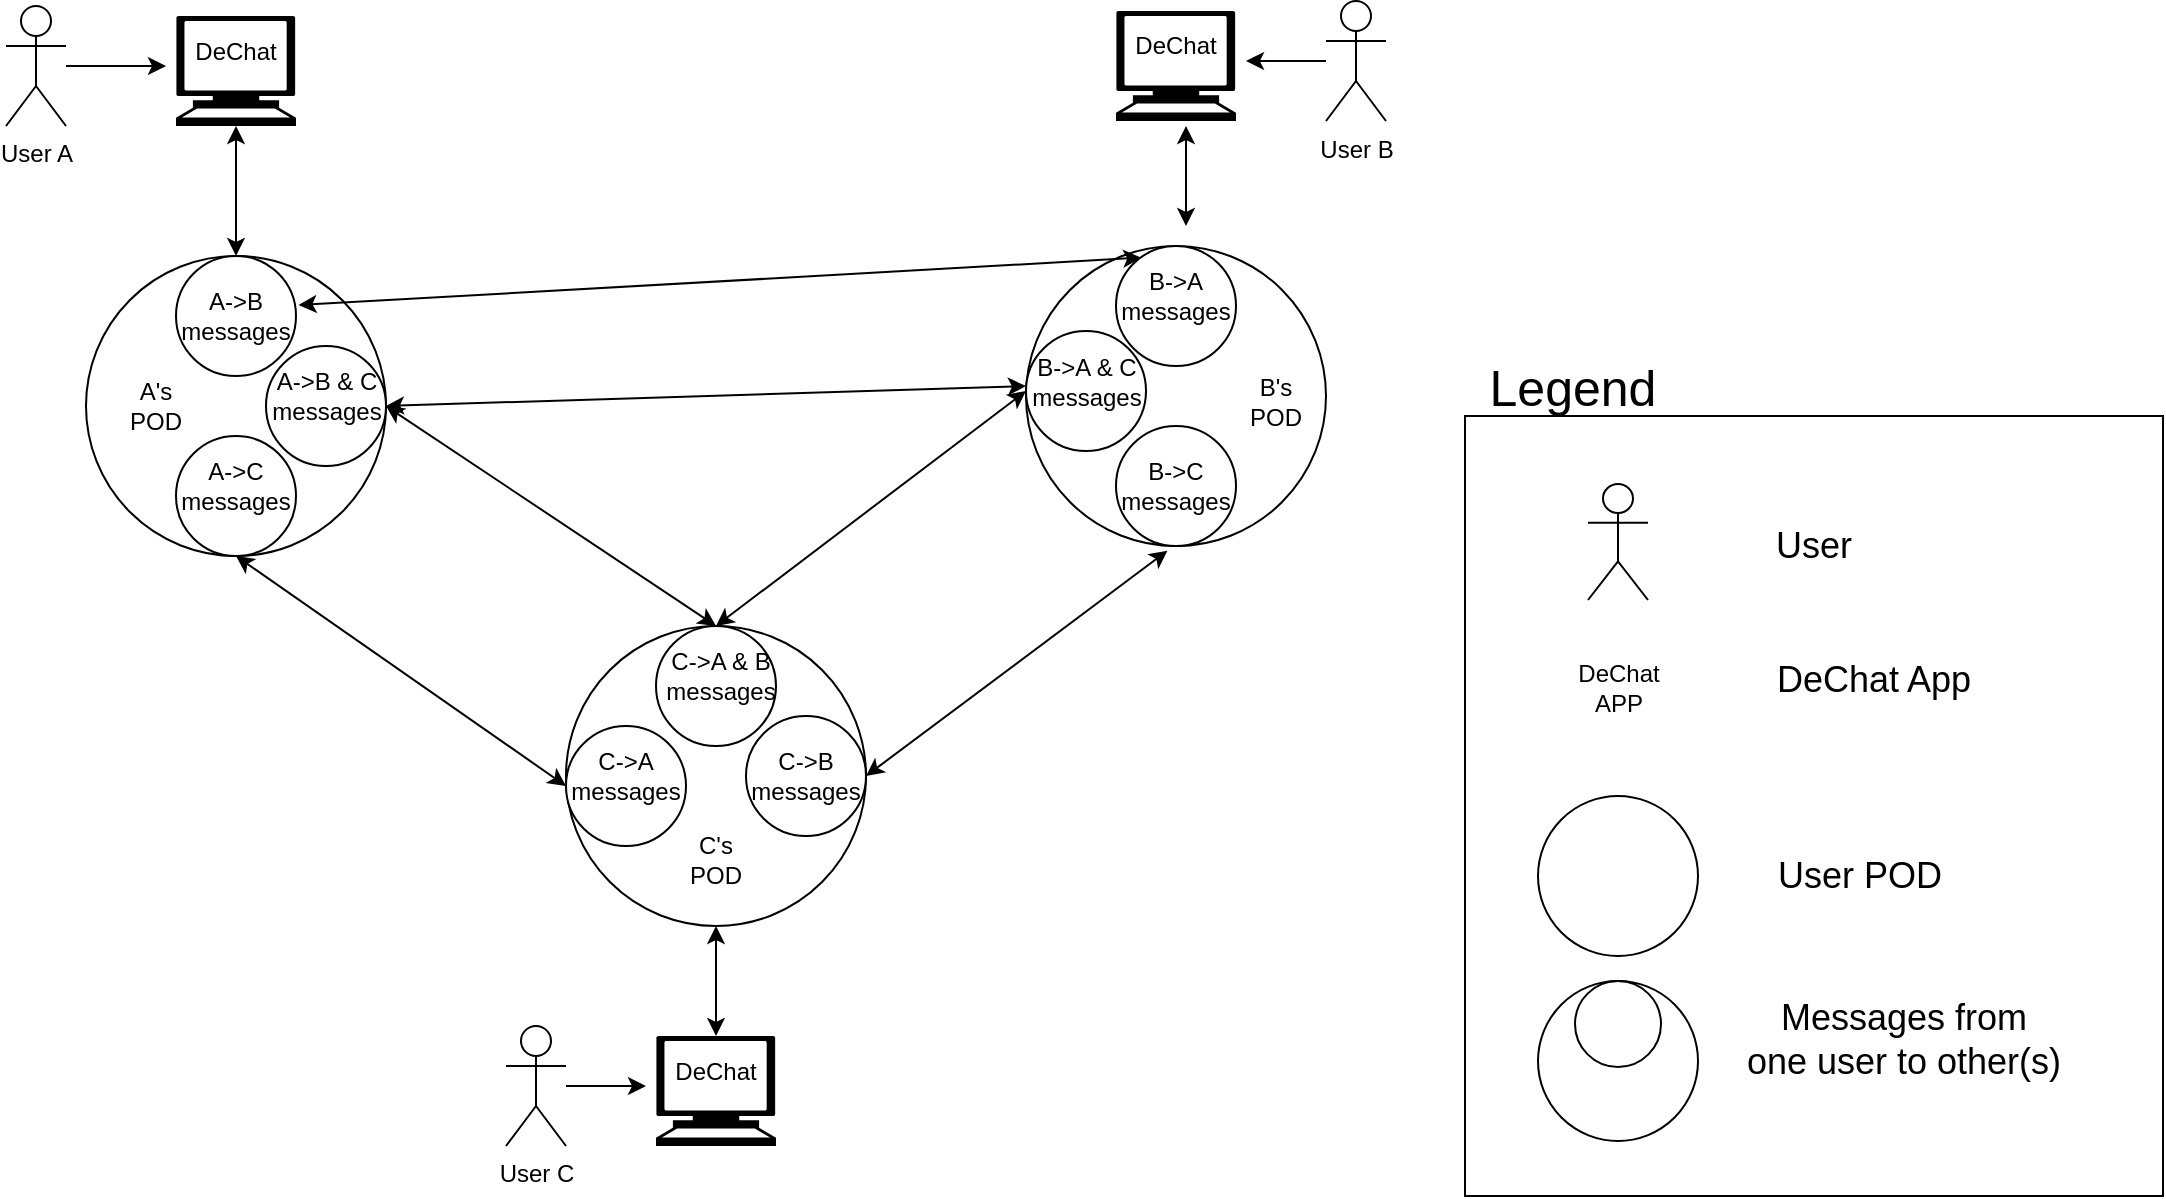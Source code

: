 <mxfile version="10.6.3" type="device"><diagram id="Z5ZvhtO81KpX5nN7uiOV" name="Page-1"><mxGraphModel dx="1640" dy="933" grid="1" gridSize="10" guides="1" tooltips="1" connect="1" arrows="1" fold="1" page="1" pageScale="1" pageWidth="1169" pageHeight="827" math="0" shadow="0"><root><mxCell id="0"/><mxCell id="1" parent="0"/><mxCell id="i9s9jBJ48s3NQCCu7EfO-53" style="edgeStyle=orthogonalEdgeStyle;rounded=0;orthogonalLoop=1;jettySize=auto;html=1;" edge="1" parent="1" source="i9s9jBJ48s3NQCCu7EfO-1"><mxGeometry relative="1" as="geometry"><mxPoint x="170" y="170" as="targetPoint"/></mxGeometry></mxCell><mxCell id="i9s9jBJ48s3NQCCu7EfO-1" value="&lt;div&gt;User A&lt;/div&gt;" style="shape=umlActor;verticalLabelPosition=bottom;labelBackgroundColor=#ffffff;verticalAlign=top;html=1;outlineConnect=0;" vertex="1" parent="1"><mxGeometry x="90" y="140" width="30" height="60" as="geometry"/></mxCell><mxCell id="i9s9jBJ48s3NQCCu7EfO-56" style="edgeStyle=orthogonalEdgeStyle;rounded=0;orthogonalLoop=1;jettySize=auto;html=1;" edge="1" parent="1" source="i9s9jBJ48s3NQCCu7EfO-2"><mxGeometry relative="1" as="geometry"><mxPoint x="710" y="167.5" as="targetPoint"/></mxGeometry></mxCell><mxCell id="i9s9jBJ48s3NQCCu7EfO-2" value="&lt;div&gt;User B&lt;/div&gt;" style="shape=umlActor;verticalLabelPosition=bottom;labelBackgroundColor=#ffffff;verticalAlign=top;html=1;outlineConnect=0;" vertex="1" parent="1"><mxGeometry x="750" y="137.5" width="30" height="60" as="geometry"/></mxCell><mxCell id="i9s9jBJ48s3NQCCu7EfO-33" style="edgeStyle=orthogonalEdgeStyle;rounded=0;orthogonalLoop=1;jettySize=auto;html=1;" edge="1" parent="1" source="i9s9jBJ48s3NQCCu7EfO-7"><mxGeometry relative="1" as="geometry"><mxPoint x="410" y="680" as="targetPoint"/></mxGeometry></mxCell><mxCell id="i9s9jBJ48s3NQCCu7EfO-7" value="&lt;div&gt;User C&lt;/div&gt;" style="shape=umlActor;verticalLabelPosition=bottom;labelBackgroundColor=#ffffff;verticalAlign=top;html=1;outlineConnect=0;" vertex="1" parent="1"><mxGeometry x="340" y="650" width="30" height="60" as="geometry"/></mxCell><mxCell id="i9s9jBJ48s3NQCCu7EfO-8" value="" style="shape=mxgraph.signs.tech.computer;html=1;fillColor=#000000;strokeColor=none;verticalLabelPosition=bottom;verticalAlign=top;align=center;" vertex="1" parent="1"><mxGeometry x="415" y="655" width="60" height="55" as="geometry"/></mxCell><mxCell id="i9s9jBJ48s3NQCCu7EfO-9" value="DeChat" style="text;html=1;strokeColor=none;fillColor=none;align=center;verticalAlign=middle;whiteSpace=wrap;rounded=0;" vertex="1" parent="1"><mxGeometry x="425" y="662.5" width="40" height="20" as="geometry"/></mxCell><mxCell id="i9s9jBJ48s3NQCCu7EfO-10" value="" style="ellipse;whiteSpace=wrap;html=1;aspect=fixed;" vertex="1" parent="1"><mxGeometry x="370" y="450" width="150" height="150" as="geometry"/></mxCell><mxCell id="i9s9jBJ48s3NQCCu7EfO-11" value="" style="ellipse;whiteSpace=wrap;html=1;aspect=fixed;" vertex="1" parent="1"><mxGeometry x="415" y="450" width="60" height="60" as="geometry"/></mxCell><mxCell id="i9s9jBJ48s3NQCCu7EfO-12" value="C-&amp;gt;A &amp;amp; B messages" style="text;html=1;strokeColor=none;fillColor=none;align=center;verticalAlign=middle;whiteSpace=wrap;rounded=0;" vertex="1" parent="1"><mxGeometry x="430" y="465" width="35" height="20" as="geometry"/></mxCell><mxCell id="i9s9jBJ48s3NQCCu7EfO-13" value="" style="ellipse;whiteSpace=wrap;html=1;aspect=fixed;" vertex="1" parent="1"><mxGeometry x="370" y="500" width="60" height="60" as="geometry"/></mxCell><mxCell id="i9s9jBJ48s3NQCCu7EfO-14" value="&lt;div&gt;C-&amp;gt;A&lt;/div&gt;&lt;div&gt;messages&lt;/div&gt;" style="text;html=1;strokeColor=none;fillColor=none;align=center;verticalAlign=middle;whiteSpace=wrap;rounded=0;" vertex="1" parent="1"><mxGeometry x="380" y="515" width="40" height="20" as="geometry"/></mxCell><mxCell id="i9s9jBJ48s3NQCCu7EfO-15" value="" style="ellipse;whiteSpace=wrap;html=1;aspect=fixed;" vertex="1" parent="1"><mxGeometry x="460" y="495" width="60" height="60" as="geometry"/></mxCell><mxCell id="i9s9jBJ48s3NQCCu7EfO-16" value="&lt;div&gt;C-&amp;gt;B&lt;/div&gt;&lt;div&gt;messages&lt;/div&gt;" style="text;html=1;strokeColor=none;fillColor=none;align=center;verticalAlign=middle;whiteSpace=wrap;rounded=0;" vertex="1" parent="1"><mxGeometry x="470" y="515" width="40" height="20" as="geometry"/></mxCell><mxCell id="i9s9jBJ48s3NQCCu7EfO-17" value="" style="ellipse;whiteSpace=wrap;html=1;aspect=fixed;" vertex="1" parent="1"><mxGeometry x="130" y="265" width="150" height="150" as="geometry"/></mxCell><mxCell id="i9s9jBJ48s3NQCCu7EfO-18" value="" style="ellipse;whiteSpace=wrap;html=1;aspect=fixed;" vertex="1" parent="1"><mxGeometry x="220" y="310" width="60" height="60" as="geometry"/></mxCell><mxCell id="i9s9jBJ48s3NQCCu7EfO-19" value="A-&amp;gt;B &amp;amp; C messages" style="text;html=1;strokeColor=none;fillColor=none;align=center;verticalAlign=middle;whiteSpace=wrap;rounded=0;" vertex="1" parent="1"><mxGeometry x="232.5" y="325" width="35" height="20" as="geometry"/></mxCell><mxCell id="i9s9jBJ48s3NQCCu7EfO-20" value="" style="ellipse;whiteSpace=wrap;html=1;aspect=fixed;" vertex="1" parent="1"><mxGeometry x="175" y="355" width="60" height="60" as="geometry"/></mxCell><mxCell id="i9s9jBJ48s3NQCCu7EfO-21" value="&lt;div&gt;A-&amp;gt;C&lt;/div&gt;&lt;div&gt;messages&lt;/div&gt;" style="text;html=1;strokeColor=none;fillColor=none;align=center;verticalAlign=middle;whiteSpace=wrap;rounded=0;" vertex="1" parent="1"><mxGeometry x="185" y="370" width="40" height="20" as="geometry"/></mxCell><mxCell id="i9s9jBJ48s3NQCCu7EfO-22" value="" style="ellipse;whiteSpace=wrap;html=1;aspect=fixed;" vertex="1" parent="1"><mxGeometry x="175" y="265" width="60" height="60" as="geometry"/></mxCell><mxCell id="i9s9jBJ48s3NQCCu7EfO-23" value="&lt;div&gt;A-&amp;gt;B&lt;/div&gt;&lt;div&gt;messages&lt;/div&gt;" style="text;html=1;strokeColor=none;fillColor=none;align=center;verticalAlign=middle;whiteSpace=wrap;rounded=0;" vertex="1" parent="1"><mxGeometry x="185" y="285" width="40" height="20" as="geometry"/></mxCell><mxCell id="i9s9jBJ48s3NQCCu7EfO-27" value="" style="shape=mxgraph.signs.tech.computer;html=1;fillColor=#000000;strokeColor=none;verticalLabelPosition=bottom;verticalAlign=top;align=center;" vertex="1" parent="1"><mxGeometry x="175" y="145" width="60" height="55" as="geometry"/></mxCell><mxCell id="i9s9jBJ48s3NQCCu7EfO-28" value="DeChat" style="text;html=1;strokeColor=none;fillColor=none;align=center;verticalAlign=middle;whiteSpace=wrap;rounded=0;" vertex="1" parent="1"><mxGeometry x="185" y="152.5" width="40" height="20" as="geometry"/></mxCell><mxCell id="i9s9jBJ48s3NQCCu7EfO-29" value="" style="endArrow=classic;startArrow=classic;html=1;entryX=0.5;entryY=1;entryDx=0;entryDy=0;exitX=0.5;exitY=0;exitDx=0;exitDy=0;exitPerimeter=0;" edge="1" parent="1" source="i9s9jBJ48s3NQCCu7EfO-8" target="i9s9jBJ48s3NQCCu7EfO-10"><mxGeometry width="50" height="50" relative="1" as="geometry"><mxPoint x="130" y="800" as="sourcePoint"/><mxPoint x="180" y="750" as="targetPoint"/></mxGeometry></mxCell><mxCell id="i9s9jBJ48s3NQCCu7EfO-34" value="C's POD" style="text;html=1;strokeColor=none;fillColor=none;align=center;verticalAlign=middle;whiteSpace=wrap;rounded=0;" vertex="1" parent="1"><mxGeometry x="425" y="557" width="40" height="20" as="geometry"/></mxCell><mxCell id="i9s9jBJ48s3NQCCu7EfO-35" value="A's POD" style="text;html=1;strokeColor=none;fillColor=none;align=center;verticalAlign=middle;whiteSpace=wrap;rounded=0;" vertex="1" parent="1"><mxGeometry x="145" y="330" width="40" height="20" as="geometry"/></mxCell><mxCell id="i9s9jBJ48s3NQCCu7EfO-36" value="" style="ellipse;whiteSpace=wrap;html=1;aspect=fixed;" vertex="1" parent="1"><mxGeometry x="600" y="260" width="150" height="150" as="geometry"/></mxCell><mxCell id="i9s9jBJ48s3NQCCu7EfO-37" value="" style="ellipse;whiteSpace=wrap;html=1;aspect=fixed;" vertex="1" parent="1"><mxGeometry x="600" y="302.5" width="60" height="60" as="geometry"/></mxCell><mxCell id="i9s9jBJ48s3NQCCu7EfO-38" value="B-&amp;gt;A &amp;amp; C messages" style="text;html=1;strokeColor=none;fillColor=none;align=center;verticalAlign=middle;whiteSpace=wrap;rounded=0;" vertex="1" parent="1"><mxGeometry x="612.5" y="317.5" width="35" height="20" as="geometry"/></mxCell><mxCell id="i9s9jBJ48s3NQCCu7EfO-39" value="" style="ellipse;whiteSpace=wrap;html=1;aspect=fixed;" vertex="1" parent="1"><mxGeometry x="645" y="260" width="60" height="60" as="geometry"/></mxCell><mxCell id="i9s9jBJ48s3NQCCu7EfO-40" value="&lt;div&gt;B-&amp;gt;A&lt;/div&gt;&lt;div&gt;messages&lt;/div&gt;" style="text;html=1;strokeColor=none;fillColor=none;align=center;verticalAlign=middle;whiteSpace=wrap;rounded=0;" vertex="1" parent="1"><mxGeometry x="655" y="275" width="40" height="20" as="geometry"/></mxCell><mxCell id="i9s9jBJ48s3NQCCu7EfO-41" value="" style="ellipse;whiteSpace=wrap;html=1;aspect=fixed;" vertex="1" parent="1"><mxGeometry x="645" y="350" width="60" height="60" as="geometry"/></mxCell><mxCell id="i9s9jBJ48s3NQCCu7EfO-42" value="&lt;div&gt;B-&amp;gt;C&lt;/div&gt;&lt;div&gt;messages&lt;/div&gt;" style="text;html=1;strokeColor=none;fillColor=none;align=center;verticalAlign=middle;whiteSpace=wrap;rounded=0;" vertex="1" parent="1"><mxGeometry x="655" y="370" width="40" height="20" as="geometry"/></mxCell><mxCell id="i9s9jBJ48s3NQCCu7EfO-43" value="B's POD" style="text;html=1;strokeColor=none;fillColor=none;align=center;verticalAlign=middle;whiteSpace=wrap;rounded=0;" vertex="1" parent="1"><mxGeometry x="705" y="327.5" width="40" height="20" as="geometry"/></mxCell><mxCell id="i9s9jBJ48s3NQCCu7EfO-44" value="" style="endArrow=classic;startArrow=classic;html=1;entryX=0;entryY=0.5;entryDx=0;entryDy=0;exitX=0.5;exitY=1;exitDx=0;exitDy=0;" edge="1" parent="1" source="i9s9jBJ48s3NQCCu7EfO-20" target="i9s9jBJ48s3NQCCu7EfO-13"><mxGeometry width="50" height="50" relative="1" as="geometry"><mxPoint x="110" y="800" as="sourcePoint"/><mxPoint x="160" y="750" as="targetPoint"/></mxGeometry></mxCell><mxCell id="i9s9jBJ48s3NQCCu7EfO-45" value="" style="endArrow=classic;startArrow=classic;html=1;entryX=0.429;entryY=1.039;entryDx=0;entryDy=0;entryPerimeter=0;exitX=1;exitY=0.5;exitDx=0;exitDy=0;" edge="1" parent="1" source="i9s9jBJ48s3NQCCu7EfO-15" target="i9s9jBJ48s3NQCCu7EfO-41"><mxGeometry width="50" height="50" relative="1" as="geometry"><mxPoint x="110" y="800" as="sourcePoint"/><mxPoint x="160" y="750" as="targetPoint"/></mxGeometry></mxCell><mxCell id="i9s9jBJ48s3NQCCu7EfO-46" value="" style="endArrow=classic;startArrow=classic;html=1;entryX=1;entryY=0.5;entryDx=0;entryDy=0;exitX=0.5;exitY=0;exitDx=0;exitDy=0;" edge="1" parent="1" source="i9s9jBJ48s3NQCCu7EfO-11" target="i9s9jBJ48s3NQCCu7EfO-18"><mxGeometry width="50" height="50" relative="1" as="geometry"><mxPoint x="110" y="800" as="sourcePoint"/><mxPoint x="160" y="750" as="targetPoint"/></mxGeometry></mxCell><mxCell id="i9s9jBJ48s3NQCCu7EfO-47" value="" style="endArrow=classic;startArrow=classic;html=1;entryX=0;entryY=0.5;entryDx=0;entryDy=0;exitX=0.5;exitY=0;exitDx=0;exitDy=0;" edge="1" parent="1" source="i9s9jBJ48s3NQCCu7EfO-11" target="i9s9jBJ48s3NQCCu7EfO-37"><mxGeometry width="50" height="50" relative="1" as="geometry"><mxPoint x="110" y="800" as="sourcePoint"/><mxPoint x="160" y="750" as="targetPoint"/></mxGeometry></mxCell><mxCell id="i9s9jBJ48s3NQCCu7EfO-48" value="" style="endArrow=classic;startArrow=classic;html=1;exitX=1;exitY=0.5;exitDx=0;exitDy=0;" edge="1" parent="1" source="i9s9jBJ48s3NQCCu7EfO-18"><mxGeometry width="50" height="50" relative="1" as="geometry"><mxPoint x="110" y="800" as="sourcePoint"/><mxPoint x="600" y="330" as="targetPoint"/></mxGeometry></mxCell><mxCell id="i9s9jBJ48s3NQCCu7EfO-49" value="" style="endArrow=classic;startArrow=classic;html=1;entryX=1.021;entryY=0.409;entryDx=0;entryDy=0;entryPerimeter=0;exitX=0.21;exitY=0.097;exitDx=0;exitDy=0;exitPerimeter=0;" edge="1" parent="1" source="i9s9jBJ48s3NQCCu7EfO-39" target="i9s9jBJ48s3NQCCu7EfO-22"><mxGeometry width="50" height="50" relative="1" as="geometry"><mxPoint x="610" y="260" as="sourcePoint"/><mxPoint x="160" y="750" as="targetPoint"/></mxGeometry></mxCell><mxCell id="i9s9jBJ48s3NQCCu7EfO-50" value="" style="endArrow=classic;startArrow=classic;html=1;entryX=0.5;entryY=1;entryDx=0;entryDy=0;entryPerimeter=0;exitX=0.5;exitY=0;exitDx=0;exitDy=0;" edge="1" parent="1" source="i9s9jBJ48s3NQCCu7EfO-22" target="i9s9jBJ48s3NQCCu7EfO-27"><mxGeometry width="50" height="50" relative="1" as="geometry"><mxPoint x="150" y="450" as="sourcePoint"/><mxPoint x="160" y="750" as="targetPoint"/></mxGeometry></mxCell><mxCell id="i9s9jBJ48s3NQCCu7EfO-51" value="" style="shape=mxgraph.signs.tech.computer;html=1;fillColor=#000000;strokeColor=none;verticalLabelPosition=bottom;verticalAlign=top;align=center;" vertex="1" parent="1"><mxGeometry x="645" y="142.5" width="60" height="55" as="geometry"/></mxCell><mxCell id="i9s9jBJ48s3NQCCu7EfO-52" value="DeChat" style="text;html=1;strokeColor=none;fillColor=none;align=center;verticalAlign=middle;whiteSpace=wrap;rounded=0;" vertex="1" parent="1"><mxGeometry x="655" y="150" width="40" height="20" as="geometry"/></mxCell><mxCell id="i9s9jBJ48s3NQCCu7EfO-54" value="" style="endArrow=classic;startArrow=classic;html=1;" edge="1" parent="1"><mxGeometry width="50" height="50" relative="1" as="geometry"><mxPoint x="680" y="250" as="sourcePoint"/><mxPoint x="680" y="200" as="targetPoint"/></mxGeometry></mxCell><mxCell id="i9s9jBJ48s3NQCCu7EfO-58" value="" style="rounded=0;whiteSpace=wrap;html=1;" vertex="1" parent="1"><mxGeometry x="819.5" y="345" width="349" height="390" as="geometry"/></mxCell><mxCell id="i9s9jBJ48s3NQCCu7EfO-59" value="&lt;font style=&quot;font-size: 25px&quot;&gt;Legend&lt;/font&gt;" style="text;html=1;strokeColor=none;fillColor=none;align=center;verticalAlign=middle;whiteSpace=wrap;rounded=0;" vertex="1" parent="1"><mxGeometry x="825" y="315" width="97" height="30" as="geometry"/></mxCell><mxCell id="i9s9jBJ48s3NQCCu7EfO-60" value="" style="shape=umlActor;verticalLabelPosition=bottom;labelBackgroundColor=#ffffff;verticalAlign=top;html=1;outlineConnect=0;" vertex="1" parent="1"><mxGeometry x="881" y="379" width="30" height="58" as="geometry"/></mxCell><mxCell id="i9s9jBJ48s3NQCCu7EfO-61" value="&lt;font style=&quot;font-size: 18px&quot;&gt;User&lt;/font&gt;" style="text;html=1;strokeColor=none;fillColor=none;align=center;verticalAlign=middle;whiteSpace=wrap;rounded=0;" vertex="1" parent="1"><mxGeometry x="973" y="400" width="42" height="20" as="geometry"/></mxCell><mxCell id="i9s9jBJ48s3NQCCu7EfO-62" value="" style="shape=image;html=1;verticalAlign=top;verticalLabelPosition=bottom;labelBackgroundColor=#ffffff;imageAspect=0;aspect=fixed;image=https://cdn2.iconfinder.com/data/icons/pittogrammi/142/03-128.png" vertex="1" parent="1"><mxGeometry x="849.5" y="447" width="93" height="93" as="geometry"/></mxCell><mxCell id="i9s9jBJ48s3NQCCu7EfO-63" value="DeChat APP" style="text;html=1;strokeColor=none;fillColor=none;align=center;verticalAlign=middle;whiteSpace=wrap;rounded=0;" vertex="1" parent="1"><mxGeometry x="861.5" y="471" width="69" height="20" as="geometry"/></mxCell><mxCell id="i9s9jBJ48s3NQCCu7EfO-64" value="&lt;div&gt;&lt;font style=&quot;font-size: 18px&quot;&gt;DeChat App&lt;/font&gt;&lt;/div&gt;" style="text;html=1;strokeColor=none;fillColor=none;align=center;verticalAlign=middle;whiteSpace=wrap;rounded=0;" vertex="1" parent="1"><mxGeometry x="968.5" y="467" width="110" height="20" as="geometry"/></mxCell><mxCell id="i9s9jBJ48s3NQCCu7EfO-69" value="&lt;font style=&quot;font-size: 18px&quot;&gt;User POD&lt;/font&gt;" style="text;html=1;strokeColor=none;fillColor=none;align=center;verticalAlign=middle;whiteSpace=wrap;rounded=0;" vertex="1" parent="1"><mxGeometry x="968.5" y="555" width="96" height="40" as="geometry"/></mxCell><mxCell id="i9s9jBJ48s3NQCCu7EfO-70" value="" style="ellipse;whiteSpace=wrap;html=1;aspect=fixed;shadow=0;fillColor=none;" vertex="1" parent="1"><mxGeometry x="856" y="535" width="80" height="80" as="geometry"/></mxCell><mxCell id="i9s9jBJ48s3NQCCu7EfO-71" value="" style="ellipse;whiteSpace=wrap;html=1;aspect=fixed;shadow=0;fillColor=none;" vertex="1" parent="1"><mxGeometry x="856" y="627.5" width="80" height="80" as="geometry"/></mxCell><mxCell id="i9s9jBJ48s3NQCCu7EfO-72" value="" style="ellipse;whiteSpace=wrap;html=1;aspect=fixed;shadow=0;fillColor=none;" vertex="1" parent="1"><mxGeometry x="874.5" y="627.5" width="43" height="43" as="geometry"/></mxCell><mxCell id="i9s9jBJ48s3NQCCu7EfO-73" value="&lt;font style=&quot;font-size: 18px&quot;&gt;Messages from one user to other(s)&lt;/font&gt;" style="text;html=1;strokeColor=none;fillColor=none;align=center;verticalAlign=middle;whiteSpace=wrap;rounded=0;shadow=0;" vertex="1" parent="1"><mxGeometry x="958.5" y="639" width="160" height="36" as="geometry"/></mxCell></root></mxGraphModel></diagram></mxfile>